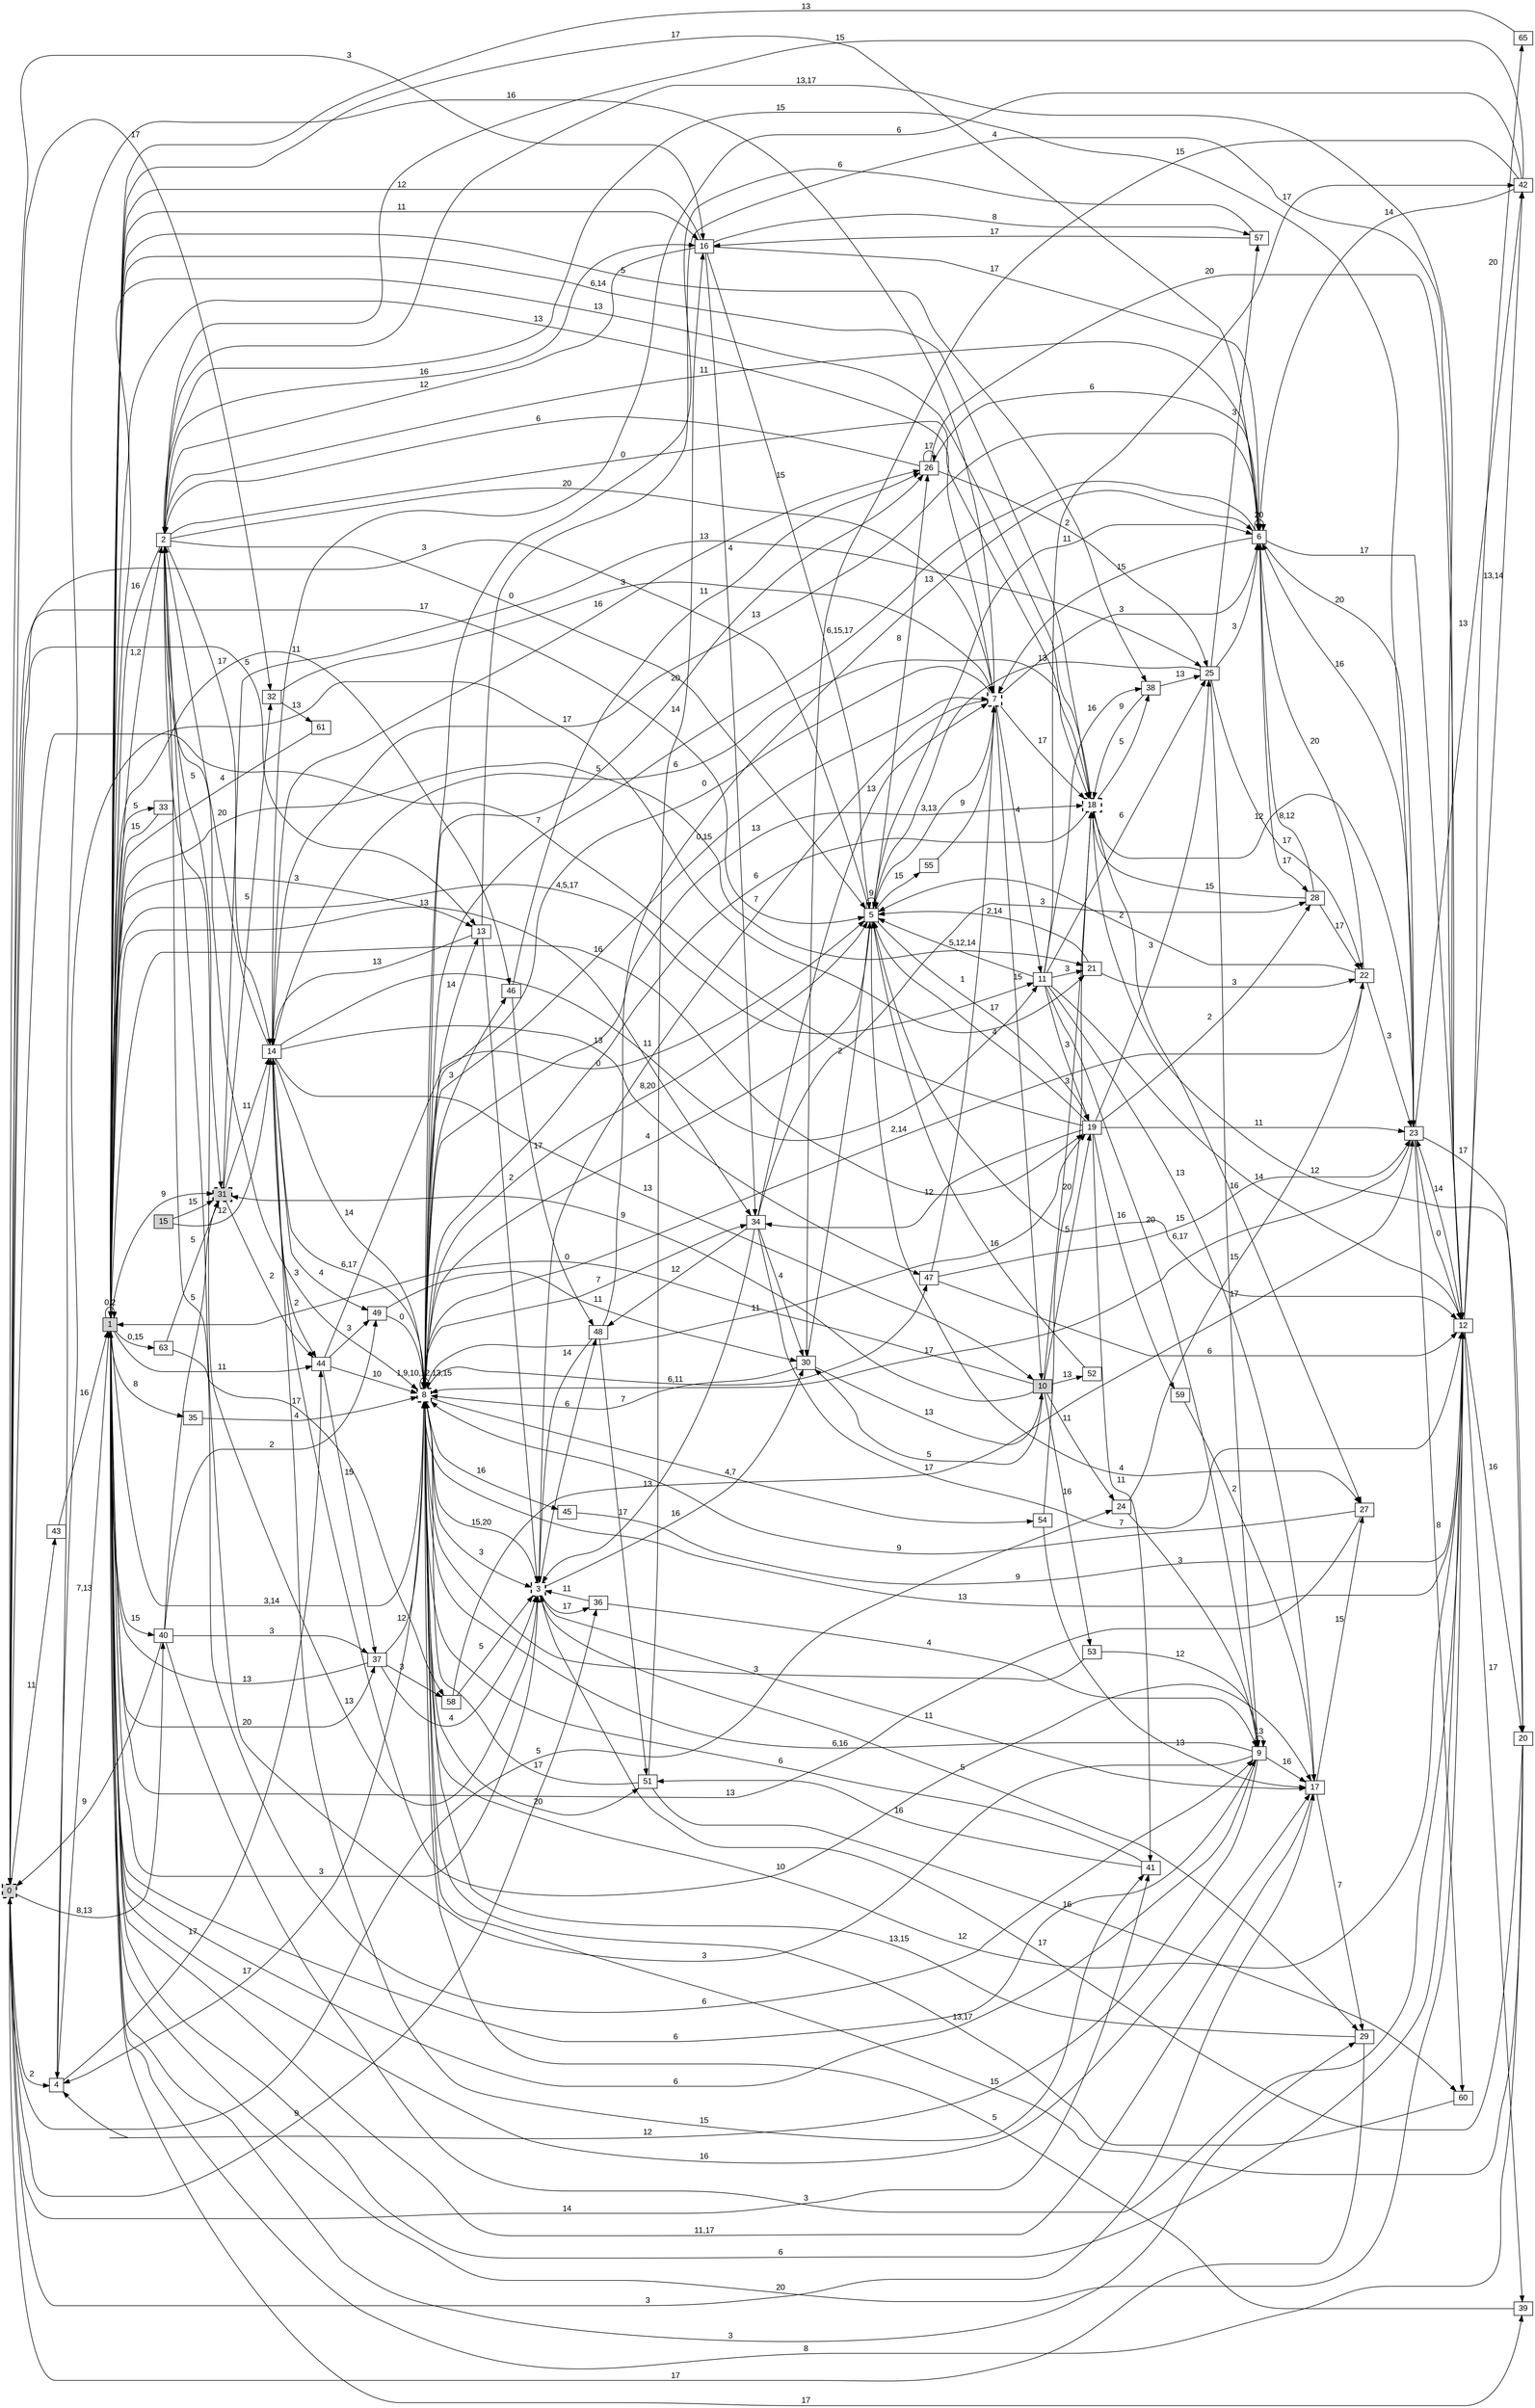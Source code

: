 digraph "NDFA" {
  rankdir=LR
  node [shape=box width=0.1 height=0.1 fontname=Arial]
  edge [fontname=Arial]
/* Estados */
 s0 [label="0" style="filled,bold,dashed"] /* I:1 F:1 D:0 */
 s1 [label="1" style="filled"] /* I:1 F:0 D:0 */
 s2 [label="2" ] /* I:0 F:0 D:0 */
 s3 [label="3" style="bold,dashed"] /* I:0 F:1 D:0 */
 s4 [label="4" ] /* I:0 F:0 D:0 */
 s5 [label="5" ] /* I:0 F:0 D:0 */
 s6 [label="6" ] /* I:0 F:0 D:0 */
 s7 [label="7" style="bold,dashed"] /* I:0 F:1 D:0 */
 s8 [label="8" style="bold,dashed"] /* I:0 F:1 D:0 */
 s9 [label="9" ] /* I:0 F:0 D:0 */
 s10 [label="10" style="filled"] /* I:1 F:0 D:0 */
 s11 [label="11" ] /* I:0 F:0 D:0 */
 s12 [label="12" ] /* I:0 F:0 D:0 */
 s13 [label="13" ] /* I:0 F:0 D:0 */
 s14 [label="14" ] /* I:0 F:0 D:0 */
 s15 [label="15" style="filled"] /* I:1 F:0 D:0 */
 s16 [label="16" ] /* I:0 F:0 D:0 */
 s17 [label="17" ] /* I:0 F:0 D:0 */
 s18 [label="18" style="bold,dashed"] /* I:0 F:1 D:0 */
 s19 [label="19" ] /* I:0 F:0 D:0 */
 s20 [label="20" ] /* I:0 F:0 D:0 */
 s21 [label="21" ] /* I:0 F:0 D:0 */
 s22 [label="22" ] /* I:0 F:0 D:0 */
 s23 [label="23" ] /* I:0 F:0 D:0 */
 s24 [label="24" ] /* I:0 F:0 D:0 */
 s25 [label="25" ] /* I:0 F:0 D:0 */
 s26 [label="26" ] /* I:0 F:0 D:0 */
 s27 [label="27" ] /* I:0 F:0 D:0 */
 s28 [label="28" ] /* I:0 F:0 D:0 */
 s29 [label="29" ] /* I:0 F:0 D:0 */
 s30 [label="30" ] /* I:0 F:0 D:0 */
 s31 [label="31" style="filled,bold,dashed"] /* I:1 F:1 D:0 */
 s32 [label="32" ] /* I:0 F:0 D:0 */
 s33 [label="33" ] /* I:0 F:0 D:0 */
 s34 [label="34" ] /* I:0 F:0 D:0 */
 s35 [label="35" ] /* I:0 F:0 D:0 */
 s36 [label="36" ] /* I:0 F:0 D:0 */
 s37 [label="37" ] /* I:0 F:0 D:0 */
 s38 [label="38" ] /* I:0 F:0 D:0 */
 s39 [label="39" ] /* I:0 F:0 D:0 */
 s40 [label="40" ] /* I:0 F:0 D:0 */
 s41 [label="41" ] /* I:0 F:0 D:0 */
 s42 [label="42" ] /* I:0 F:0 D:0 */
 s43 [label="43" ] /* I:0 F:0 D:0 */
 s44 [label="44" ] /* I:0 F:0 D:0 */
 s45 [label="45" ] /* I:0 F:0 D:0 */
 s46 [label="46" ] /* I:0 F:0 D:0 */
 s47 [label="47" ] /* I:0 F:0 D:0 */
 s48 [label="48" ] /* I:0 F:0 D:0 */
 s49 [label="49" ] /* I:0 F:0 D:0 */
 s51 [label="51" ] /* I:0 F:0 D:0 */
 s52 [label="52" ] /* I:0 F:0 D:0 */
 s53 [label="53" ] /* I:0 F:0 D:0 */
 s54 [label="54" ] /* I:0 F:0 D:0 */
 s55 [label="55" ] /* I:0 F:0 D:0 */
 s57 [label="57" ] /* I:0 F:0 D:0 */
 s58 [label="58" ] /* I:0 F:0 D:0 */
 s59 [label="59" ] /* I:0 F:0 D:0 */
 s60 [label="60" ] /* I:0 F:0 D:0 */
 s61 [label="61" ] /* I:0 F:0 D:0 */
 s63 [label="63" ] /* I:0 F:0 D:0 */
 s65 [label="65" ] /* I:0 F:0 D:0 */
/* Transiciones */
  s0 -> s4 [label="2"]
  s0 -> s5 [label="17"]
  s0 -> s13 [label="5"]
  s0 -> s16 [label="3"]
  s0 -> s17 [label="3"]
  s0 -> s24 [label="5"]
  s0 -> s32 [label="17"]
  s0 -> s36 [label="9"]
  s0 -> s40 [label="8,13"]
  s0 -> s41 [label="14"]
  s0 -> s43 [label="11"]
  s1 -> s1 [label="0,2"]
  s1 -> s2 [label="1,2"]
  s1 -> s3 [label="3"]
  s1 -> s7 [label="13"]
  s1 -> s8 [label="3,14"]
  s1 -> s9 [label="6"]
  s1 -> s11 [label="4,5,17"]
  s1 -> s12 [label="6"]
  s1 -> s13 [label="3"]
  s1 -> s16 [label="11"]
  s1 -> s17 [label="16"]
  s1 -> s18 [label="6,14"]
  s1 -> s19 [label="16"]
  s1 -> s21 [label="5"]
  s1 -> s29 [label="3"]
  s1 -> s31 [label="9"]
  s1 -> s33 [label="5"]
  s1 -> s34 [label="13"]
  s1 -> s35 [label="8"]
  s1 -> s37 [label="20"]
  s1 -> s38 [label="5"]
  s1 -> s39 [label="17"]
  s1 -> s40 [label="15"]
  s1 -> s44 [label="11"]
  s1 -> s46 [label="11"]
  s1 -> s63 [label="0,15"]
  s2 -> s1 [label="16"]
  s2 -> s3 [label="13"]
  s2 -> s5 [label="0"]
  s2 -> s6 [label="11"]
  s2 -> s7 [label="20"]
  s2 -> s8 [label="3"]
  s2 -> s9 [label="6"]
  s2 -> s14 [label="17"]
  s2 -> s16 [label="16"]
  s2 -> s18 [label="0"]
  s2 -> s23 [label="15"]
  s2 -> s31 [label="5"]
  s3 -> s8 [label="15,20"]
  s3 -> s17 [label="11"]
  s3 -> s29 [label="5"]
  s3 -> s30 [label="16"]
  s3 -> s36 [label="17"]
  s3 -> s48 [label="6"]
  s4 -> s1 [label="7,13"]
  s4 -> s21 [label="17"]
  s4 -> s44 [label="17"]
  s5 -> s0 [label="3"]
  s5 -> s5 [label="9"]
  s5 -> s6 [label="11"]
  s5 -> s7 [label="3,13"]
  s5 -> s8 [label="4"]
  s5 -> s12 [label="6,17"]
  s5 -> s19 [label="17"]
  s5 -> s26 [label="8"]
  s5 -> s27 [label="4"]
  s5 -> s55 [label="15"]
  s6 -> s1 [label="17"]
  s6 -> s6 [label="20"]
  s6 -> s7 [label="15"]
  s6 -> s8 [label="6,15,17"]
  s6 -> s12 [label="17"]
  s6 -> s23 [label="20"]
  s6 -> s28 [label="17"]
  s7 -> s3 [label="7"]
  s7 -> s4 [label="16"]
  s7 -> s6 [label="3"]
  s7 -> s8 [label="0"]
  s7 -> s10 [label="15"]
  s7 -> s11 [label="4"]
  s7 -> s18 [label="17"]
  s8 -> s3 [label="3"]
  s8 -> s4 [label="17"]
  s8 -> s5 [label="8,20"]
  s8 -> s7 [label="0,15"]
  s8 -> s8 [label="1,9,10,12,13,15"]
  s8 -> s12 [label="12"]
  s8 -> s13 [label="14"]
  s8 -> s14 [label="6,17"]
  s8 -> s18 [label="13"]
  s8 -> s19 [label="11"]
  s8 -> s26 [label="20"]
  s8 -> s34 [label="7"]
  s8 -> s45 [label="16"]
  s8 -> s46 [label="3"]
  s8 -> s47 [label="6,11"]
  s8 -> s51 [label="20"]
  s8 -> s54 [label="4,7"]
  s9 -> s1 [label="6"]
  s9 -> s2 [label="3"]
  s9 -> s4 [label="12"]
  s9 -> s8 [label="6,16"]
  s9 -> s9 [label="13"]
  s9 -> s17 [label="16"]
  s10 -> s1 [label="0"]
  s10 -> s18 [label="3"]
  s10 -> s19 [label="5"]
  s10 -> s24 [label="11"]
  s10 -> s30 [label="5"]
  s10 -> s31 [label="9"]
  s10 -> s52 [label="13"]
  s10 -> s53 [label="16"]
  s11 -> s5 [label="5,12,14"]
  s11 -> s9 [label="20"]
  s11 -> s12 [label="14"]
  s11 -> s17 [label="13"]
  s11 -> s19 [label="3"]
  s11 -> s21 [label="3"]
  s11 -> s25 [label="6"]
  s11 -> s38 [label="16"]
  s11 -> s42 [label="17"]
  s12 -> s1 [label="20"]
  s12 -> s2 [label="13,17"]
  s12 -> s8 [label="13"]
  s12 -> s20 [label="16"]
  s12 -> s23 [label="14"]
  s12 -> s39 [label="17"]
  s12 -> s42 [label="13,14"]
  s12 -> s65 [label="20"]
  s13 -> s3 [label="2"]
  s13 -> s12 [label="4"]
  s13 -> s14 [label="13"]
  s14 -> s2 [label="20"]
  s14 -> s6 [label="13"]
  s14 -> s8 [label="14"]
  s14 -> s10 [label="13"]
  s14 -> s11 [label="11"]
  s14 -> s17 [label="10"]
  s14 -> s18 [label="6"]
  s14 -> s26 [label="16"]
  s14 -> s41 [label="15"]
  s14 -> s44 [label="2"]
  s14 -> s47 [label="13"]
  s14 -> s49 [label="4"]
  s15 -> s14 [label="12"]
  s15 -> s31 [label="15"]
  s16 -> s1 [label="12"]
  s16 -> s2 [label="12"]
  s16 -> s5 [label="15"]
  s16 -> s6 [label="17"]
  s16 -> s34 [label="4"]
  s16 -> s57 [label="8"]
  s17 -> s1 [label="11,17"]
  s17 -> s27 [label="15"]
  s17 -> s29 [label="7"]
  s18 -> s1 [label="13"]
  s18 -> s8 [label="6"]
  s18 -> s20 [label="12"]
  s18 -> s23 [label="12"]
  s18 -> s27 [label="16"]
  s18 -> s38 [label="5"]
  s19 -> s0 [label="7"]
  s19 -> s5 [label="4"]
  s19 -> s23 [label="11"]
  s19 -> s25 [label="3"]
  s19 -> s28 [label="2"]
  s19 -> s34 [label="12"]
  s19 -> s41 [label="11"]
  s19 -> s59 [label="16"]
  s20 -> s1 [label="8"]
  s20 -> s3 [label="17"]
  s20 -> s8 [label="15"]
  s21 -> s5 [label="2,14"]
  s21 -> s22 [label="3"]
  s22 -> s5 [label="2"]
  s22 -> s6 [label="20"]
  s22 -> s8 [label="2,14"]
  s22 -> s23 [label="3"]
  s23 -> s6 [label="16"]
  s23 -> s8 [label="17"]
  s23 -> s12 [label="0"]
  s23 -> s20 [label="17"]
  s23 -> s42 [label="13"]
  s23 -> s60 [label="8"]
  s24 -> s9 [label="3"]
  s24 -> s22 [label="15"]
  s25 -> s5 [label="13"]
  s25 -> s6 [label="3"]
  s25 -> s9 [label="17"]
  s25 -> s22 [label="17"]
  s25 -> s57 [label="3"]
  s26 -> s2 [label="6"]
  s26 -> s6 [label="6"]
  s26 -> s12 [label="20"]
  s26 -> s25 [label="2"]
  s26 -> s26 [label="17"]
  s27 -> s1 [label="13"]
  s27 -> s8 [label="9"]
  s28 -> s6 [label="8,12"]
  s28 -> s18 [label="15"]
  s28 -> s22 [label="17"]
  s29 -> s0 [label="17"]
  s29 -> s8 [label="13,15"]
  s30 -> s5 [label="2"]
  s30 -> s8 [label="7"]
  s30 -> s10 [label="13"]
  s31 -> s14 [label="11"]
  s31 -> s25 [label="13"]
  s31 -> s32 [label="5"]
  s31 -> s44 [label="2"]
  s32 -> s7 [label="3"]
  s32 -> s61 [label="13"]
  s33 -> s1 [label="15"]
  s34 -> s3 [label="13"]
  s34 -> s7 [label="13"]
  s34 -> s12 [label="7"]
  s34 -> s28 [label="3"]
  s34 -> s30 [label="4"]
  s34 -> s48 [label="12"]
  s35 -> s8 [label="4"]
  s36 -> s3 [label="11"]
  s36 -> s9 [label="4"]
  s37 -> s1 [label="13"]
  s37 -> s3 [label="4"]
  s37 -> s8 [label="12"]
  s37 -> s58 [label="3"]
  s38 -> s18 [label="9"]
  s38 -> s25 [label="13"]
  s39 -> s8 [label="5"]
  s40 -> s0 [label="9"]
  s40 -> s12 [label="3"]
  s40 -> s31 [label="5"]
  s40 -> s37 [label="3"]
  s40 -> s49 [label="2"]
  s41 -> s8 [label="6"]
  s41 -> s51 [label="16"]
  s42 -> s2 [label="15"]
  s42 -> s6 [label="14"]
  s42 -> s14 [label="6"]
  s42 -> s30 [label="15"]
  s43 -> s1 [label="16"]
  s44 -> s5 [label="0"]
  s44 -> s8 [label="10"]
  s44 -> s37 [label="15"]
  s44 -> s49 [label="3"]
  s45 -> s12 [label="9"]
  s46 -> s26 [label="11"]
  s46 -> s48 [label="17"]
  s47 -> s7 [label="1"]
  s47 -> s12 [label="6"]
  s47 -> s23 [label="15"]
  s48 -> s3 [label="14"]
  s48 -> s6 [label="13"]
  s48 -> s51 [label="17"]
  s49 -> s8 [label="0"]
  s49 -> s30 [label="11"]
  s51 -> s8 [label="17"]
  s51 -> s16 [label="14"]
  s51 -> s60 [label="16"]
  s52 -> s5 [label="16"]
  s53 -> s8 [label="3"]
  s53 -> s9 [label="12"]
  s54 -> s17 [label="13"]
  s54 -> s18 [label="20"]
  s55 -> s7 [label="9"]
  s57 -> s8 [label="6"]
  s57 -> s16 [label="17"]
  s58 -> s3 [label="5"]
  s58 -> s23 [label="17"]
  s59 -> s17 [label="2"]
  s60 -> s8 [label="13,17"]
  s61 -> s1 [label="4"]
  s63 -> s31 [label="5"]
  s63 -> s58 [label="17"]
  s65 -> s1 [label="13"]
}
